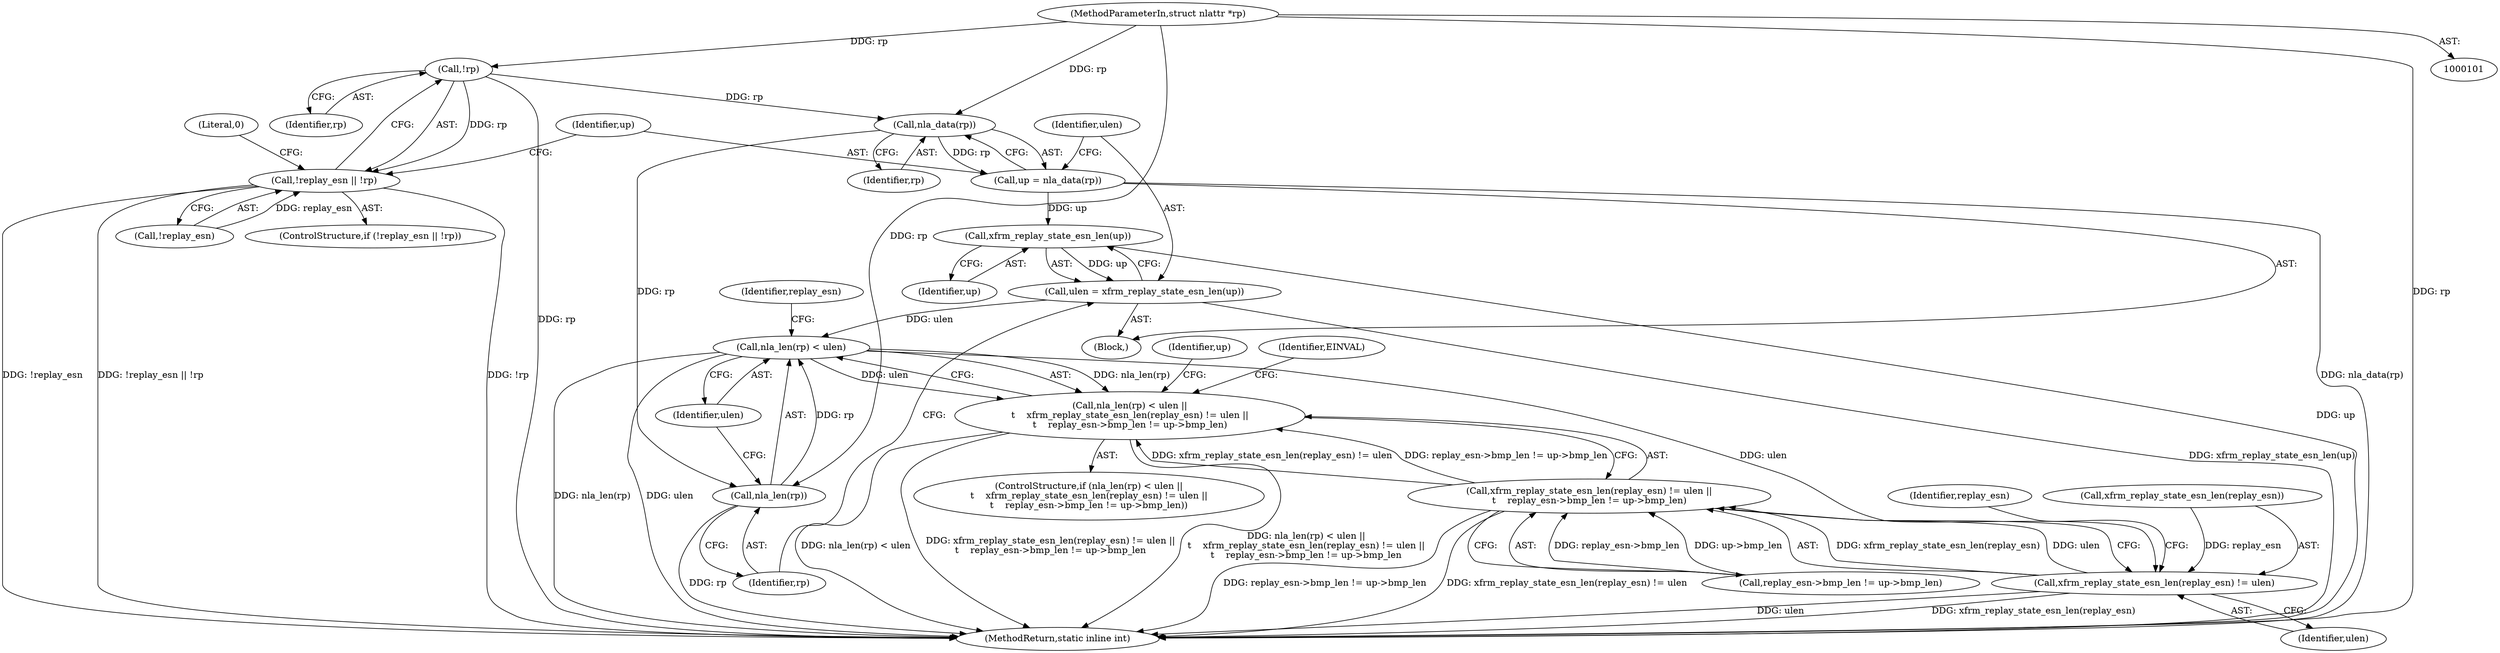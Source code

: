 digraph "0_linux_f843ee6dd019bcece3e74e76ad9df0155655d0df@pointer" {
"1000103" [label="(MethodParameterIn,struct nlattr *rp)"];
"1000111" [label="(Call,!rp)"];
"1000108" [label="(Call,!replay_esn || !rp)"];
"1000117" [label="(Call,nla_data(rp))"];
"1000115" [label="(Call,up = nla_data(rp))"];
"1000121" [label="(Call,xfrm_replay_state_esn_len(up))"];
"1000119" [label="(Call,ulen = xfrm_replay_state_esn_len(up))"];
"1000125" [label="(Call,nla_len(rp) < ulen)"];
"1000124" [label="(Call,nla_len(rp) < ulen ||\n\t    xfrm_replay_state_esn_len(replay_esn) != ulen ||\n\t    replay_esn->bmp_len != up->bmp_len)"];
"1000130" [label="(Call,xfrm_replay_state_esn_len(replay_esn) != ulen)"];
"1000129" [label="(Call,xfrm_replay_state_esn_len(replay_esn) != ulen ||\n\t    replay_esn->bmp_len != up->bmp_len)"];
"1000126" [label="(Call,nla_len(rp))"];
"1000108" [label="(Call,!replay_esn || !rp)"];
"1000116" [label="(Identifier,up)"];
"1000130" [label="(Call,xfrm_replay_state_esn_len(replay_esn) != ulen)"];
"1000109" [label="(Call,!replay_esn)"];
"1000111" [label="(Call,!rp)"];
"1000117" [label="(Call,nla_data(rp))"];
"1000125" [label="(Call,nla_len(rp) < ulen)"];
"1000114" [label="(Literal,0)"];
"1000136" [label="(Identifier,replay_esn)"];
"1000120" [label="(Identifier,ulen)"];
"1000115" [label="(Call,up = nla_data(rp))"];
"1000127" [label="(Identifier,rp)"];
"1000119" [label="(Call,ulen = xfrm_replay_state_esn_len(up))"];
"1000124" [label="(Call,nla_len(rp) < ulen ||\n\t    xfrm_replay_state_esn_len(replay_esn) != ulen ||\n\t    replay_esn->bmp_len != up->bmp_len)"];
"1000133" [label="(Identifier,ulen)"];
"1000118" [label="(Identifier,rp)"];
"1000123" [label="(ControlStructure,if (nla_len(rp) < ulen ||\n\t    xfrm_replay_state_esn_len(replay_esn) != ulen ||\n\t    replay_esn->bmp_len != up->bmp_len))"];
"1000129" [label="(Call,xfrm_replay_state_esn_len(replay_esn) != ulen ||\n\t    replay_esn->bmp_len != up->bmp_len)"];
"1000147" [label="(Identifier,up)"];
"1000131" [label="(Call,xfrm_replay_state_esn_len(replay_esn))"];
"1000112" [label="(Identifier,rp)"];
"1000128" [label="(Identifier,ulen)"];
"1000107" [label="(ControlStructure,if (!replay_esn || !rp))"];
"1000134" [label="(Call,replay_esn->bmp_len != up->bmp_len)"];
"1000122" [label="(Identifier,up)"];
"1000103" [label="(MethodParameterIn,struct nlattr *rp)"];
"1000162" [label="(MethodReturn,static inline int)"];
"1000143" [label="(Identifier,EINVAL)"];
"1000126" [label="(Call,nla_len(rp))"];
"1000104" [label="(Block,)"];
"1000132" [label="(Identifier,replay_esn)"];
"1000121" [label="(Call,xfrm_replay_state_esn_len(up))"];
"1000103" -> "1000101"  [label="AST: "];
"1000103" -> "1000162"  [label="DDG: rp"];
"1000103" -> "1000111"  [label="DDG: rp"];
"1000103" -> "1000117"  [label="DDG: rp"];
"1000103" -> "1000126"  [label="DDG: rp"];
"1000111" -> "1000108"  [label="AST: "];
"1000111" -> "1000112"  [label="CFG: "];
"1000112" -> "1000111"  [label="AST: "];
"1000108" -> "1000111"  [label="CFG: "];
"1000111" -> "1000162"  [label="DDG: rp"];
"1000111" -> "1000108"  [label="DDG: rp"];
"1000111" -> "1000117"  [label="DDG: rp"];
"1000108" -> "1000107"  [label="AST: "];
"1000108" -> "1000109"  [label="CFG: "];
"1000109" -> "1000108"  [label="AST: "];
"1000114" -> "1000108"  [label="CFG: "];
"1000116" -> "1000108"  [label="CFG: "];
"1000108" -> "1000162"  [label="DDG: !replay_esn || !rp"];
"1000108" -> "1000162"  [label="DDG: !rp"];
"1000108" -> "1000162"  [label="DDG: !replay_esn"];
"1000109" -> "1000108"  [label="DDG: replay_esn"];
"1000117" -> "1000115"  [label="AST: "];
"1000117" -> "1000118"  [label="CFG: "];
"1000118" -> "1000117"  [label="AST: "];
"1000115" -> "1000117"  [label="CFG: "];
"1000117" -> "1000115"  [label="DDG: rp"];
"1000117" -> "1000126"  [label="DDG: rp"];
"1000115" -> "1000104"  [label="AST: "];
"1000116" -> "1000115"  [label="AST: "];
"1000120" -> "1000115"  [label="CFG: "];
"1000115" -> "1000162"  [label="DDG: nla_data(rp)"];
"1000115" -> "1000121"  [label="DDG: up"];
"1000121" -> "1000119"  [label="AST: "];
"1000121" -> "1000122"  [label="CFG: "];
"1000122" -> "1000121"  [label="AST: "];
"1000119" -> "1000121"  [label="CFG: "];
"1000121" -> "1000162"  [label="DDG: up"];
"1000121" -> "1000119"  [label="DDG: up"];
"1000119" -> "1000104"  [label="AST: "];
"1000120" -> "1000119"  [label="AST: "];
"1000127" -> "1000119"  [label="CFG: "];
"1000119" -> "1000162"  [label="DDG: xfrm_replay_state_esn_len(up)"];
"1000119" -> "1000125"  [label="DDG: ulen"];
"1000125" -> "1000124"  [label="AST: "];
"1000125" -> "1000128"  [label="CFG: "];
"1000126" -> "1000125"  [label="AST: "];
"1000128" -> "1000125"  [label="AST: "];
"1000132" -> "1000125"  [label="CFG: "];
"1000124" -> "1000125"  [label="CFG: "];
"1000125" -> "1000162"  [label="DDG: nla_len(rp)"];
"1000125" -> "1000162"  [label="DDG: ulen"];
"1000125" -> "1000124"  [label="DDG: nla_len(rp)"];
"1000125" -> "1000124"  [label="DDG: ulen"];
"1000126" -> "1000125"  [label="DDG: rp"];
"1000125" -> "1000130"  [label="DDG: ulen"];
"1000124" -> "1000123"  [label="AST: "];
"1000124" -> "1000129"  [label="CFG: "];
"1000129" -> "1000124"  [label="AST: "];
"1000143" -> "1000124"  [label="CFG: "];
"1000147" -> "1000124"  [label="CFG: "];
"1000124" -> "1000162"  [label="DDG: nla_len(rp) < ulen"];
"1000124" -> "1000162"  [label="DDG: xfrm_replay_state_esn_len(replay_esn) != ulen ||\n\t    replay_esn->bmp_len != up->bmp_len"];
"1000124" -> "1000162"  [label="DDG: nla_len(rp) < ulen ||\n\t    xfrm_replay_state_esn_len(replay_esn) != ulen ||\n\t    replay_esn->bmp_len != up->bmp_len"];
"1000129" -> "1000124"  [label="DDG: xfrm_replay_state_esn_len(replay_esn) != ulen"];
"1000129" -> "1000124"  [label="DDG: replay_esn->bmp_len != up->bmp_len"];
"1000130" -> "1000129"  [label="AST: "];
"1000130" -> "1000133"  [label="CFG: "];
"1000131" -> "1000130"  [label="AST: "];
"1000133" -> "1000130"  [label="AST: "];
"1000136" -> "1000130"  [label="CFG: "];
"1000129" -> "1000130"  [label="CFG: "];
"1000130" -> "1000162"  [label="DDG: ulen"];
"1000130" -> "1000162"  [label="DDG: xfrm_replay_state_esn_len(replay_esn)"];
"1000130" -> "1000129"  [label="DDG: xfrm_replay_state_esn_len(replay_esn)"];
"1000130" -> "1000129"  [label="DDG: ulen"];
"1000131" -> "1000130"  [label="DDG: replay_esn"];
"1000129" -> "1000134"  [label="CFG: "];
"1000134" -> "1000129"  [label="AST: "];
"1000129" -> "1000162"  [label="DDG: xfrm_replay_state_esn_len(replay_esn) != ulen"];
"1000129" -> "1000162"  [label="DDG: replay_esn->bmp_len != up->bmp_len"];
"1000134" -> "1000129"  [label="DDG: replay_esn->bmp_len"];
"1000134" -> "1000129"  [label="DDG: up->bmp_len"];
"1000126" -> "1000127"  [label="CFG: "];
"1000127" -> "1000126"  [label="AST: "];
"1000128" -> "1000126"  [label="CFG: "];
"1000126" -> "1000162"  [label="DDG: rp"];
}
